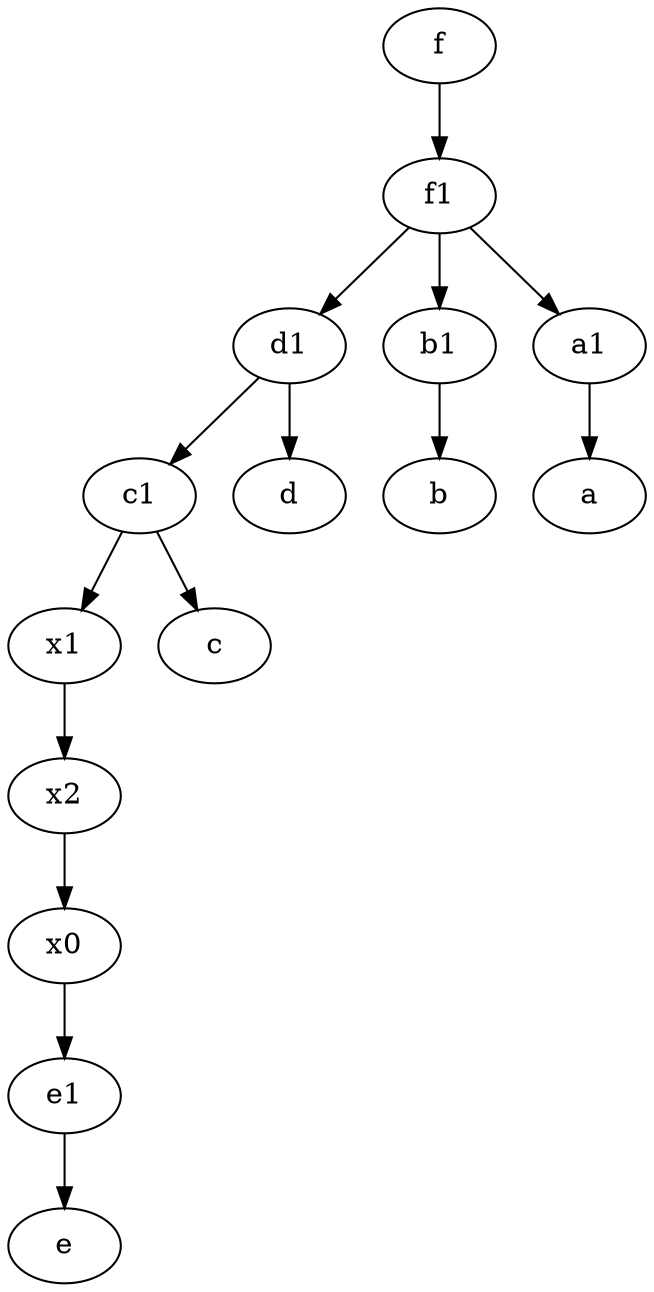 digraph  {
	c1 [pos="30,15!"];
	d1 [pos="25,30!"];
	b1 [pos="45,20!"];
	x2;
	f [pos="15,45!"];
	x1;
	f1;
	x0;
	a1 [pos="40,15!"];
	e1 [pos="25,45!"];
	c1 -> x1;
	b1 -> b;
	x1 -> x2;
	f1 -> d1;
	d1 -> c1;
	x2 -> x0;
	f1 -> b1;
	f1 -> a1;
	f -> f1;
	x0 -> e1;
	e1 -> e;
	c1 -> c;
	a1 -> a;
	d1 -> d;

	}